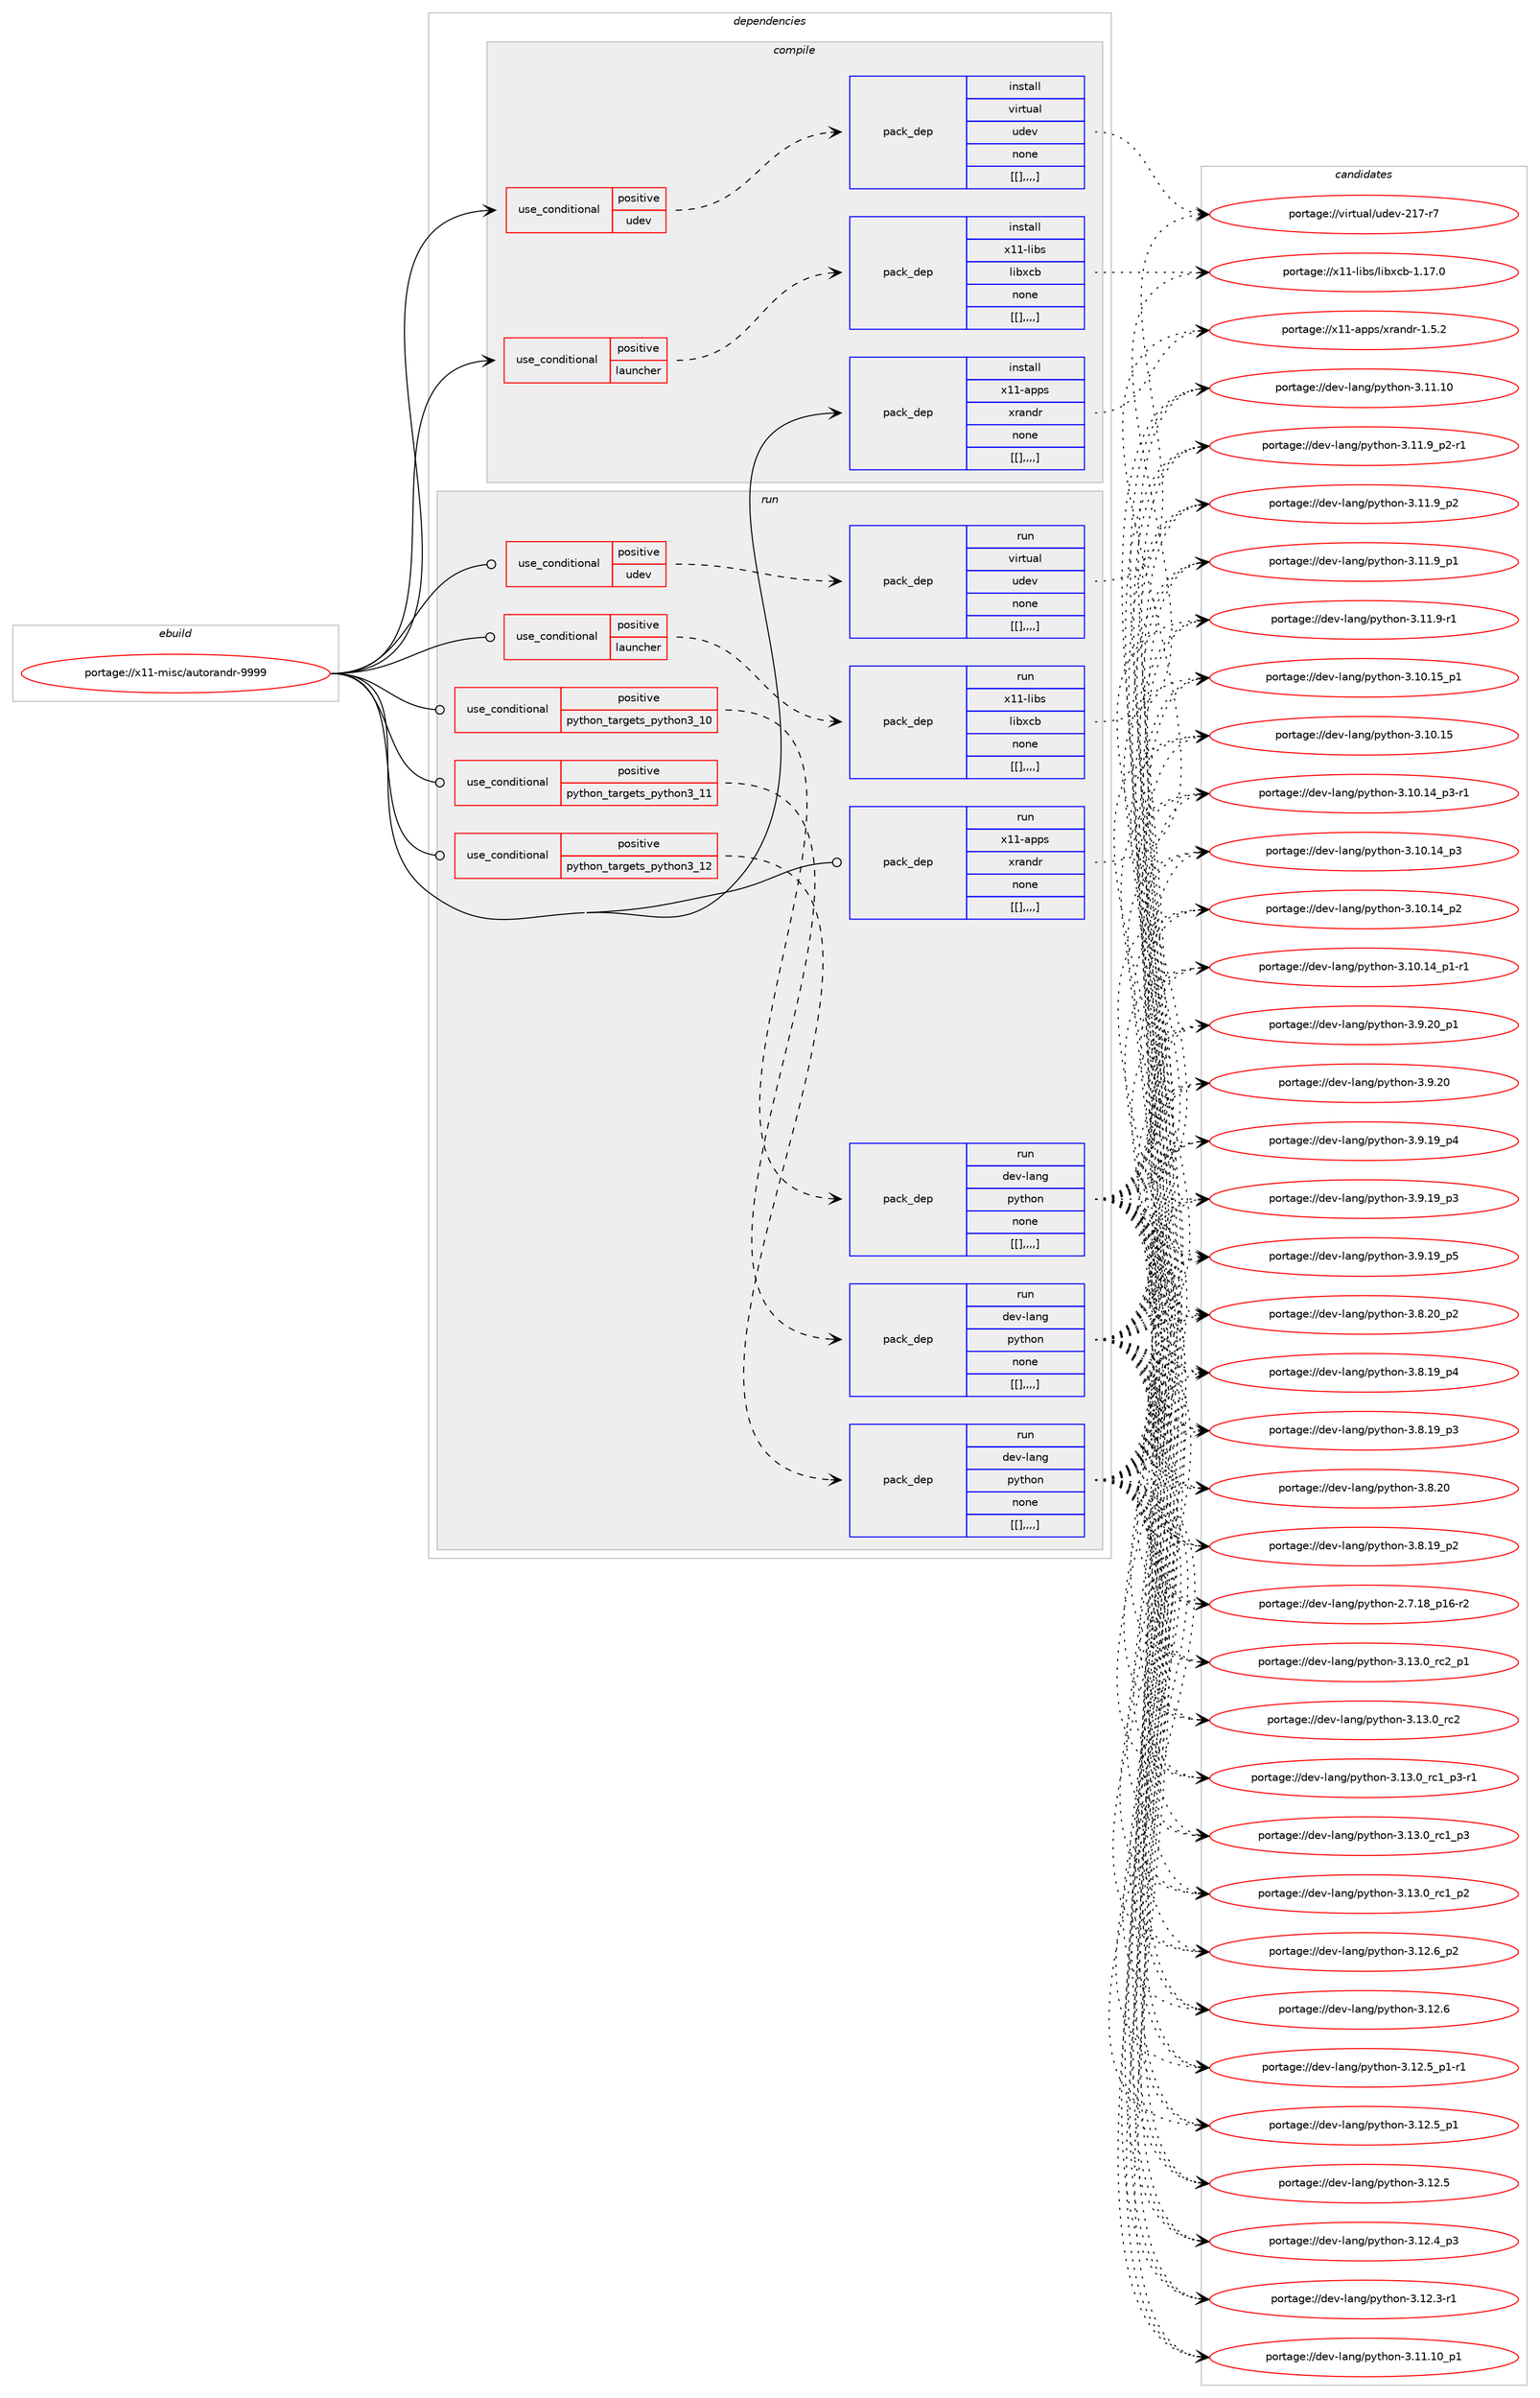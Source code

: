 digraph prolog {

# *************
# Graph options
# *************

newrank=true;
concentrate=true;
compound=true;
graph [rankdir=LR,fontname=Helvetica,fontsize=10,ranksep=1.5];#, ranksep=2.5, nodesep=0.2];
edge  [arrowhead=vee];
node  [fontname=Helvetica,fontsize=10];

# **********
# The ebuild
# **********

subgraph cluster_leftcol {
color=gray;
label=<<i>ebuild</i>>;
id [label="portage://x11-misc/autorandr-9999", color=red, width=4, href="../x11-misc/autorandr-9999.svg"];
}

# ****************
# The dependencies
# ****************

subgraph cluster_midcol {
color=gray;
label=<<i>dependencies</i>>;
subgraph cluster_compile {
fillcolor="#eeeeee";
style=filled;
label=<<i>compile</i>>;
subgraph cond127394 {
dependency473747 [label=<<TABLE BORDER="0" CELLBORDER="1" CELLSPACING="0" CELLPADDING="4"><TR><TD ROWSPAN="3" CELLPADDING="10">use_conditional</TD></TR><TR><TD>positive</TD></TR><TR><TD>launcher</TD></TR></TABLE>>, shape=none, color=red];
subgraph pack342948 {
dependency473748 [label=<<TABLE BORDER="0" CELLBORDER="1" CELLSPACING="0" CELLPADDING="4" WIDTH="220"><TR><TD ROWSPAN="6" CELLPADDING="30">pack_dep</TD></TR><TR><TD WIDTH="110">install</TD></TR><TR><TD>x11-libs</TD></TR><TR><TD>libxcb</TD></TR><TR><TD>none</TD></TR><TR><TD>[[],,,,]</TD></TR></TABLE>>, shape=none, color=blue];
}
dependency473747:e -> dependency473748:w [weight=20,style="dashed",arrowhead="vee"];
}
id:e -> dependency473747:w [weight=20,style="solid",arrowhead="vee"];
subgraph cond127395 {
dependency473749 [label=<<TABLE BORDER="0" CELLBORDER="1" CELLSPACING="0" CELLPADDING="4"><TR><TD ROWSPAN="3" CELLPADDING="10">use_conditional</TD></TR><TR><TD>positive</TD></TR><TR><TD>udev</TD></TR></TABLE>>, shape=none, color=red];
subgraph pack342949 {
dependency473750 [label=<<TABLE BORDER="0" CELLBORDER="1" CELLSPACING="0" CELLPADDING="4" WIDTH="220"><TR><TD ROWSPAN="6" CELLPADDING="30">pack_dep</TD></TR><TR><TD WIDTH="110">install</TD></TR><TR><TD>virtual</TD></TR><TR><TD>udev</TD></TR><TR><TD>none</TD></TR><TR><TD>[[],,,,]</TD></TR></TABLE>>, shape=none, color=blue];
}
dependency473749:e -> dependency473750:w [weight=20,style="dashed",arrowhead="vee"];
}
id:e -> dependency473749:w [weight=20,style="solid",arrowhead="vee"];
subgraph pack342950 {
dependency473751 [label=<<TABLE BORDER="0" CELLBORDER="1" CELLSPACING="0" CELLPADDING="4" WIDTH="220"><TR><TD ROWSPAN="6" CELLPADDING="30">pack_dep</TD></TR><TR><TD WIDTH="110">install</TD></TR><TR><TD>x11-apps</TD></TR><TR><TD>xrandr</TD></TR><TR><TD>none</TD></TR><TR><TD>[[],,,,]</TD></TR></TABLE>>, shape=none, color=blue];
}
id:e -> dependency473751:w [weight=20,style="solid",arrowhead="vee"];
}
subgraph cluster_compileandrun {
fillcolor="#eeeeee";
style=filled;
label=<<i>compile and run</i>>;
}
subgraph cluster_run {
fillcolor="#eeeeee";
style=filled;
label=<<i>run</i>>;
subgraph cond127396 {
dependency473752 [label=<<TABLE BORDER="0" CELLBORDER="1" CELLSPACING="0" CELLPADDING="4"><TR><TD ROWSPAN="3" CELLPADDING="10">use_conditional</TD></TR><TR><TD>positive</TD></TR><TR><TD>launcher</TD></TR></TABLE>>, shape=none, color=red];
subgraph pack342951 {
dependency473753 [label=<<TABLE BORDER="0" CELLBORDER="1" CELLSPACING="0" CELLPADDING="4" WIDTH="220"><TR><TD ROWSPAN="6" CELLPADDING="30">pack_dep</TD></TR><TR><TD WIDTH="110">run</TD></TR><TR><TD>x11-libs</TD></TR><TR><TD>libxcb</TD></TR><TR><TD>none</TD></TR><TR><TD>[[],,,,]</TD></TR></TABLE>>, shape=none, color=blue];
}
dependency473752:e -> dependency473753:w [weight=20,style="dashed",arrowhead="vee"];
}
id:e -> dependency473752:w [weight=20,style="solid",arrowhead="odot"];
subgraph cond127397 {
dependency473754 [label=<<TABLE BORDER="0" CELLBORDER="1" CELLSPACING="0" CELLPADDING="4"><TR><TD ROWSPAN="3" CELLPADDING="10">use_conditional</TD></TR><TR><TD>positive</TD></TR><TR><TD>python_targets_python3_10</TD></TR></TABLE>>, shape=none, color=red];
subgraph pack342952 {
dependency473755 [label=<<TABLE BORDER="0" CELLBORDER="1" CELLSPACING="0" CELLPADDING="4" WIDTH="220"><TR><TD ROWSPAN="6" CELLPADDING="30">pack_dep</TD></TR><TR><TD WIDTH="110">run</TD></TR><TR><TD>dev-lang</TD></TR><TR><TD>python</TD></TR><TR><TD>none</TD></TR><TR><TD>[[],,,,]</TD></TR></TABLE>>, shape=none, color=blue];
}
dependency473754:e -> dependency473755:w [weight=20,style="dashed",arrowhead="vee"];
}
id:e -> dependency473754:w [weight=20,style="solid",arrowhead="odot"];
subgraph cond127398 {
dependency473756 [label=<<TABLE BORDER="0" CELLBORDER="1" CELLSPACING="0" CELLPADDING="4"><TR><TD ROWSPAN="3" CELLPADDING="10">use_conditional</TD></TR><TR><TD>positive</TD></TR><TR><TD>python_targets_python3_11</TD></TR></TABLE>>, shape=none, color=red];
subgraph pack342953 {
dependency473757 [label=<<TABLE BORDER="0" CELLBORDER="1" CELLSPACING="0" CELLPADDING="4" WIDTH="220"><TR><TD ROWSPAN="6" CELLPADDING="30">pack_dep</TD></TR><TR><TD WIDTH="110">run</TD></TR><TR><TD>dev-lang</TD></TR><TR><TD>python</TD></TR><TR><TD>none</TD></TR><TR><TD>[[],,,,]</TD></TR></TABLE>>, shape=none, color=blue];
}
dependency473756:e -> dependency473757:w [weight=20,style="dashed",arrowhead="vee"];
}
id:e -> dependency473756:w [weight=20,style="solid",arrowhead="odot"];
subgraph cond127399 {
dependency473758 [label=<<TABLE BORDER="0" CELLBORDER="1" CELLSPACING="0" CELLPADDING="4"><TR><TD ROWSPAN="3" CELLPADDING="10">use_conditional</TD></TR><TR><TD>positive</TD></TR><TR><TD>python_targets_python3_12</TD></TR></TABLE>>, shape=none, color=red];
subgraph pack342954 {
dependency473759 [label=<<TABLE BORDER="0" CELLBORDER="1" CELLSPACING="0" CELLPADDING="4" WIDTH="220"><TR><TD ROWSPAN="6" CELLPADDING="30">pack_dep</TD></TR><TR><TD WIDTH="110">run</TD></TR><TR><TD>dev-lang</TD></TR><TR><TD>python</TD></TR><TR><TD>none</TD></TR><TR><TD>[[],,,,]</TD></TR></TABLE>>, shape=none, color=blue];
}
dependency473758:e -> dependency473759:w [weight=20,style="dashed",arrowhead="vee"];
}
id:e -> dependency473758:w [weight=20,style="solid",arrowhead="odot"];
subgraph cond127400 {
dependency473760 [label=<<TABLE BORDER="0" CELLBORDER="1" CELLSPACING="0" CELLPADDING="4"><TR><TD ROWSPAN="3" CELLPADDING="10">use_conditional</TD></TR><TR><TD>positive</TD></TR><TR><TD>udev</TD></TR></TABLE>>, shape=none, color=red];
subgraph pack342955 {
dependency473761 [label=<<TABLE BORDER="0" CELLBORDER="1" CELLSPACING="0" CELLPADDING="4" WIDTH="220"><TR><TD ROWSPAN="6" CELLPADDING="30">pack_dep</TD></TR><TR><TD WIDTH="110">run</TD></TR><TR><TD>virtual</TD></TR><TR><TD>udev</TD></TR><TR><TD>none</TD></TR><TR><TD>[[],,,,]</TD></TR></TABLE>>, shape=none, color=blue];
}
dependency473760:e -> dependency473761:w [weight=20,style="dashed",arrowhead="vee"];
}
id:e -> dependency473760:w [weight=20,style="solid",arrowhead="odot"];
subgraph pack342956 {
dependency473762 [label=<<TABLE BORDER="0" CELLBORDER="1" CELLSPACING="0" CELLPADDING="4" WIDTH="220"><TR><TD ROWSPAN="6" CELLPADDING="30">pack_dep</TD></TR><TR><TD WIDTH="110">run</TD></TR><TR><TD>x11-apps</TD></TR><TR><TD>xrandr</TD></TR><TR><TD>none</TD></TR><TR><TD>[[],,,,]</TD></TR></TABLE>>, shape=none, color=blue];
}
id:e -> dependency473762:w [weight=20,style="solid",arrowhead="odot"];
}
}

# **************
# The candidates
# **************

subgraph cluster_choices {
rank=same;
color=gray;
label=<<i>candidates</i>>;

subgraph choice342948 {
color=black;
nodesep=1;
choice120494945108105981154710810598120999845494649554648 [label="portage://x11-libs/libxcb-1.17.0", color=red, width=4,href="../x11-libs/libxcb-1.17.0.svg"];
dependency473748:e -> choice120494945108105981154710810598120999845494649554648:w [style=dotted,weight="100"];
}
subgraph choice342949 {
color=black;
nodesep=1;
choice1181051141161179710847117100101118455049554511455 [label="portage://virtual/udev-217-r7", color=red, width=4,href="../virtual/udev-217-r7.svg"];
dependency473750:e -> choice1181051141161179710847117100101118455049554511455:w [style=dotted,weight="100"];
}
subgraph choice342950 {
color=black;
nodesep=1;
choice120494945971121121154712011497110100114454946534650 [label="portage://x11-apps/xrandr-1.5.2", color=red, width=4,href="../x11-apps/xrandr-1.5.2.svg"];
dependency473751:e -> choice120494945971121121154712011497110100114454946534650:w [style=dotted,weight="100"];
}
subgraph choice342951 {
color=black;
nodesep=1;
choice120494945108105981154710810598120999845494649554648 [label="portage://x11-libs/libxcb-1.17.0", color=red, width=4,href="../x11-libs/libxcb-1.17.0.svg"];
dependency473753:e -> choice120494945108105981154710810598120999845494649554648:w [style=dotted,weight="100"];
}
subgraph choice342952 {
color=black;
nodesep=1;
choice100101118451089711010347112121116104111110455146495146489511499509511249 [label="portage://dev-lang/python-3.13.0_rc2_p1", color=red, width=4,href="../dev-lang/python-3.13.0_rc2_p1.svg"];
choice10010111845108971101034711212111610411111045514649514648951149950 [label="portage://dev-lang/python-3.13.0_rc2", color=red, width=4,href="../dev-lang/python-3.13.0_rc2.svg"];
choice1001011184510897110103471121211161041111104551464951464895114994995112514511449 [label="portage://dev-lang/python-3.13.0_rc1_p3-r1", color=red, width=4,href="../dev-lang/python-3.13.0_rc1_p3-r1.svg"];
choice100101118451089711010347112121116104111110455146495146489511499499511251 [label="portage://dev-lang/python-3.13.0_rc1_p3", color=red, width=4,href="../dev-lang/python-3.13.0_rc1_p3.svg"];
choice100101118451089711010347112121116104111110455146495146489511499499511250 [label="portage://dev-lang/python-3.13.0_rc1_p2", color=red, width=4,href="../dev-lang/python-3.13.0_rc1_p2.svg"];
choice100101118451089711010347112121116104111110455146495046549511250 [label="portage://dev-lang/python-3.12.6_p2", color=red, width=4,href="../dev-lang/python-3.12.6_p2.svg"];
choice10010111845108971101034711212111610411111045514649504654 [label="portage://dev-lang/python-3.12.6", color=red, width=4,href="../dev-lang/python-3.12.6.svg"];
choice1001011184510897110103471121211161041111104551464950465395112494511449 [label="portage://dev-lang/python-3.12.5_p1-r1", color=red, width=4,href="../dev-lang/python-3.12.5_p1-r1.svg"];
choice100101118451089711010347112121116104111110455146495046539511249 [label="portage://dev-lang/python-3.12.5_p1", color=red, width=4,href="../dev-lang/python-3.12.5_p1.svg"];
choice10010111845108971101034711212111610411111045514649504653 [label="portage://dev-lang/python-3.12.5", color=red, width=4,href="../dev-lang/python-3.12.5.svg"];
choice100101118451089711010347112121116104111110455146495046529511251 [label="portage://dev-lang/python-3.12.4_p3", color=red, width=4,href="../dev-lang/python-3.12.4_p3.svg"];
choice100101118451089711010347112121116104111110455146495046514511449 [label="portage://dev-lang/python-3.12.3-r1", color=red, width=4,href="../dev-lang/python-3.12.3-r1.svg"];
choice10010111845108971101034711212111610411111045514649494649489511249 [label="portage://dev-lang/python-3.11.10_p1", color=red, width=4,href="../dev-lang/python-3.11.10_p1.svg"];
choice1001011184510897110103471121211161041111104551464949464948 [label="portage://dev-lang/python-3.11.10", color=red, width=4,href="../dev-lang/python-3.11.10.svg"];
choice1001011184510897110103471121211161041111104551464949465795112504511449 [label="portage://dev-lang/python-3.11.9_p2-r1", color=red, width=4,href="../dev-lang/python-3.11.9_p2-r1.svg"];
choice100101118451089711010347112121116104111110455146494946579511250 [label="portage://dev-lang/python-3.11.9_p2", color=red, width=4,href="../dev-lang/python-3.11.9_p2.svg"];
choice100101118451089711010347112121116104111110455146494946579511249 [label="portage://dev-lang/python-3.11.9_p1", color=red, width=4,href="../dev-lang/python-3.11.9_p1.svg"];
choice100101118451089711010347112121116104111110455146494946574511449 [label="portage://dev-lang/python-3.11.9-r1", color=red, width=4,href="../dev-lang/python-3.11.9-r1.svg"];
choice10010111845108971101034711212111610411111045514649484649539511249 [label="portage://dev-lang/python-3.10.15_p1", color=red, width=4,href="../dev-lang/python-3.10.15_p1.svg"];
choice1001011184510897110103471121211161041111104551464948464953 [label="portage://dev-lang/python-3.10.15", color=red, width=4,href="../dev-lang/python-3.10.15.svg"];
choice100101118451089711010347112121116104111110455146494846495295112514511449 [label="portage://dev-lang/python-3.10.14_p3-r1", color=red, width=4,href="../dev-lang/python-3.10.14_p3-r1.svg"];
choice10010111845108971101034711212111610411111045514649484649529511251 [label="portage://dev-lang/python-3.10.14_p3", color=red, width=4,href="../dev-lang/python-3.10.14_p3.svg"];
choice10010111845108971101034711212111610411111045514649484649529511250 [label="portage://dev-lang/python-3.10.14_p2", color=red, width=4,href="../dev-lang/python-3.10.14_p2.svg"];
choice100101118451089711010347112121116104111110455146494846495295112494511449 [label="portage://dev-lang/python-3.10.14_p1-r1", color=red, width=4,href="../dev-lang/python-3.10.14_p1-r1.svg"];
choice100101118451089711010347112121116104111110455146574650489511249 [label="portage://dev-lang/python-3.9.20_p1", color=red, width=4,href="../dev-lang/python-3.9.20_p1.svg"];
choice10010111845108971101034711212111610411111045514657465048 [label="portage://dev-lang/python-3.9.20", color=red, width=4,href="../dev-lang/python-3.9.20.svg"];
choice100101118451089711010347112121116104111110455146574649579511253 [label="portage://dev-lang/python-3.9.19_p5", color=red, width=4,href="../dev-lang/python-3.9.19_p5.svg"];
choice100101118451089711010347112121116104111110455146574649579511252 [label="portage://dev-lang/python-3.9.19_p4", color=red, width=4,href="../dev-lang/python-3.9.19_p4.svg"];
choice100101118451089711010347112121116104111110455146574649579511251 [label="portage://dev-lang/python-3.9.19_p3", color=red, width=4,href="../dev-lang/python-3.9.19_p3.svg"];
choice100101118451089711010347112121116104111110455146564650489511250 [label="portage://dev-lang/python-3.8.20_p2", color=red, width=4,href="../dev-lang/python-3.8.20_p2.svg"];
choice10010111845108971101034711212111610411111045514656465048 [label="portage://dev-lang/python-3.8.20", color=red, width=4,href="../dev-lang/python-3.8.20.svg"];
choice100101118451089711010347112121116104111110455146564649579511252 [label="portage://dev-lang/python-3.8.19_p4", color=red, width=4,href="../dev-lang/python-3.8.19_p4.svg"];
choice100101118451089711010347112121116104111110455146564649579511251 [label="portage://dev-lang/python-3.8.19_p3", color=red, width=4,href="../dev-lang/python-3.8.19_p3.svg"];
choice100101118451089711010347112121116104111110455146564649579511250 [label="portage://dev-lang/python-3.8.19_p2", color=red, width=4,href="../dev-lang/python-3.8.19_p2.svg"];
choice100101118451089711010347112121116104111110455046554649569511249544511450 [label="portage://dev-lang/python-2.7.18_p16-r2", color=red, width=4,href="../dev-lang/python-2.7.18_p16-r2.svg"];
dependency473755:e -> choice100101118451089711010347112121116104111110455146495146489511499509511249:w [style=dotted,weight="100"];
dependency473755:e -> choice10010111845108971101034711212111610411111045514649514648951149950:w [style=dotted,weight="100"];
dependency473755:e -> choice1001011184510897110103471121211161041111104551464951464895114994995112514511449:w [style=dotted,weight="100"];
dependency473755:e -> choice100101118451089711010347112121116104111110455146495146489511499499511251:w [style=dotted,weight="100"];
dependency473755:e -> choice100101118451089711010347112121116104111110455146495146489511499499511250:w [style=dotted,weight="100"];
dependency473755:e -> choice100101118451089711010347112121116104111110455146495046549511250:w [style=dotted,weight="100"];
dependency473755:e -> choice10010111845108971101034711212111610411111045514649504654:w [style=dotted,weight="100"];
dependency473755:e -> choice1001011184510897110103471121211161041111104551464950465395112494511449:w [style=dotted,weight="100"];
dependency473755:e -> choice100101118451089711010347112121116104111110455146495046539511249:w [style=dotted,weight="100"];
dependency473755:e -> choice10010111845108971101034711212111610411111045514649504653:w [style=dotted,weight="100"];
dependency473755:e -> choice100101118451089711010347112121116104111110455146495046529511251:w [style=dotted,weight="100"];
dependency473755:e -> choice100101118451089711010347112121116104111110455146495046514511449:w [style=dotted,weight="100"];
dependency473755:e -> choice10010111845108971101034711212111610411111045514649494649489511249:w [style=dotted,weight="100"];
dependency473755:e -> choice1001011184510897110103471121211161041111104551464949464948:w [style=dotted,weight="100"];
dependency473755:e -> choice1001011184510897110103471121211161041111104551464949465795112504511449:w [style=dotted,weight="100"];
dependency473755:e -> choice100101118451089711010347112121116104111110455146494946579511250:w [style=dotted,weight="100"];
dependency473755:e -> choice100101118451089711010347112121116104111110455146494946579511249:w [style=dotted,weight="100"];
dependency473755:e -> choice100101118451089711010347112121116104111110455146494946574511449:w [style=dotted,weight="100"];
dependency473755:e -> choice10010111845108971101034711212111610411111045514649484649539511249:w [style=dotted,weight="100"];
dependency473755:e -> choice1001011184510897110103471121211161041111104551464948464953:w [style=dotted,weight="100"];
dependency473755:e -> choice100101118451089711010347112121116104111110455146494846495295112514511449:w [style=dotted,weight="100"];
dependency473755:e -> choice10010111845108971101034711212111610411111045514649484649529511251:w [style=dotted,weight="100"];
dependency473755:e -> choice10010111845108971101034711212111610411111045514649484649529511250:w [style=dotted,weight="100"];
dependency473755:e -> choice100101118451089711010347112121116104111110455146494846495295112494511449:w [style=dotted,weight="100"];
dependency473755:e -> choice100101118451089711010347112121116104111110455146574650489511249:w [style=dotted,weight="100"];
dependency473755:e -> choice10010111845108971101034711212111610411111045514657465048:w [style=dotted,weight="100"];
dependency473755:e -> choice100101118451089711010347112121116104111110455146574649579511253:w [style=dotted,weight="100"];
dependency473755:e -> choice100101118451089711010347112121116104111110455146574649579511252:w [style=dotted,weight="100"];
dependency473755:e -> choice100101118451089711010347112121116104111110455146574649579511251:w [style=dotted,weight="100"];
dependency473755:e -> choice100101118451089711010347112121116104111110455146564650489511250:w [style=dotted,weight="100"];
dependency473755:e -> choice10010111845108971101034711212111610411111045514656465048:w [style=dotted,weight="100"];
dependency473755:e -> choice100101118451089711010347112121116104111110455146564649579511252:w [style=dotted,weight="100"];
dependency473755:e -> choice100101118451089711010347112121116104111110455146564649579511251:w [style=dotted,weight="100"];
dependency473755:e -> choice100101118451089711010347112121116104111110455146564649579511250:w [style=dotted,weight="100"];
dependency473755:e -> choice100101118451089711010347112121116104111110455046554649569511249544511450:w [style=dotted,weight="100"];
}
subgraph choice342953 {
color=black;
nodesep=1;
choice100101118451089711010347112121116104111110455146495146489511499509511249 [label="portage://dev-lang/python-3.13.0_rc2_p1", color=red, width=4,href="../dev-lang/python-3.13.0_rc2_p1.svg"];
choice10010111845108971101034711212111610411111045514649514648951149950 [label="portage://dev-lang/python-3.13.0_rc2", color=red, width=4,href="../dev-lang/python-3.13.0_rc2.svg"];
choice1001011184510897110103471121211161041111104551464951464895114994995112514511449 [label="portage://dev-lang/python-3.13.0_rc1_p3-r1", color=red, width=4,href="../dev-lang/python-3.13.0_rc1_p3-r1.svg"];
choice100101118451089711010347112121116104111110455146495146489511499499511251 [label="portage://dev-lang/python-3.13.0_rc1_p3", color=red, width=4,href="../dev-lang/python-3.13.0_rc1_p3.svg"];
choice100101118451089711010347112121116104111110455146495146489511499499511250 [label="portage://dev-lang/python-3.13.0_rc1_p2", color=red, width=4,href="../dev-lang/python-3.13.0_rc1_p2.svg"];
choice100101118451089711010347112121116104111110455146495046549511250 [label="portage://dev-lang/python-3.12.6_p2", color=red, width=4,href="../dev-lang/python-3.12.6_p2.svg"];
choice10010111845108971101034711212111610411111045514649504654 [label="portage://dev-lang/python-3.12.6", color=red, width=4,href="../dev-lang/python-3.12.6.svg"];
choice1001011184510897110103471121211161041111104551464950465395112494511449 [label="portage://dev-lang/python-3.12.5_p1-r1", color=red, width=4,href="../dev-lang/python-3.12.5_p1-r1.svg"];
choice100101118451089711010347112121116104111110455146495046539511249 [label="portage://dev-lang/python-3.12.5_p1", color=red, width=4,href="../dev-lang/python-3.12.5_p1.svg"];
choice10010111845108971101034711212111610411111045514649504653 [label="portage://dev-lang/python-3.12.5", color=red, width=4,href="../dev-lang/python-3.12.5.svg"];
choice100101118451089711010347112121116104111110455146495046529511251 [label="portage://dev-lang/python-3.12.4_p3", color=red, width=4,href="../dev-lang/python-3.12.4_p3.svg"];
choice100101118451089711010347112121116104111110455146495046514511449 [label="portage://dev-lang/python-3.12.3-r1", color=red, width=4,href="../dev-lang/python-3.12.3-r1.svg"];
choice10010111845108971101034711212111610411111045514649494649489511249 [label="portage://dev-lang/python-3.11.10_p1", color=red, width=4,href="../dev-lang/python-3.11.10_p1.svg"];
choice1001011184510897110103471121211161041111104551464949464948 [label="portage://dev-lang/python-3.11.10", color=red, width=4,href="../dev-lang/python-3.11.10.svg"];
choice1001011184510897110103471121211161041111104551464949465795112504511449 [label="portage://dev-lang/python-3.11.9_p2-r1", color=red, width=4,href="../dev-lang/python-3.11.9_p2-r1.svg"];
choice100101118451089711010347112121116104111110455146494946579511250 [label="portage://dev-lang/python-3.11.9_p2", color=red, width=4,href="../dev-lang/python-3.11.9_p2.svg"];
choice100101118451089711010347112121116104111110455146494946579511249 [label="portage://dev-lang/python-3.11.9_p1", color=red, width=4,href="../dev-lang/python-3.11.9_p1.svg"];
choice100101118451089711010347112121116104111110455146494946574511449 [label="portage://dev-lang/python-3.11.9-r1", color=red, width=4,href="../dev-lang/python-3.11.9-r1.svg"];
choice10010111845108971101034711212111610411111045514649484649539511249 [label="portage://dev-lang/python-3.10.15_p1", color=red, width=4,href="../dev-lang/python-3.10.15_p1.svg"];
choice1001011184510897110103471121211161041111104551464948464953 [label="portage://dev-lang/python-3.10.15", color=red, width=4,href="../dev-lang/python-3.10.15.svg"];
choice100101118451089711010347112121116104111110455146494846495295112514511449 [label="portage://dev-lang/python-3.10.14_p3-r1", color=red, width=4,href="../dev-lang/python-3.10.14_p3-r1.svg"];
choice10010111845108971101034711212111610411111045514649484649529511251 [label="portage://dev-lang/python-3.10.14_p3", color=red, width=4,href="../dev-lang/python-3.10.14_p3.svg"];
choice10010111845108971101034711212111610411111045514649484649529511250 [label="portage://dev-lang/python-3.10.14_p2", color=red, width=4,href="../dev-lang/python-3.10.14_p2.svg"];
choice100101118451089711010347112121116104111110455146494846495295112494511449 [label="portage://dev-lang/python-3.10.14_p1-r1", color=red, width=4,href="../dev-lang/python-3.10.14_p1-r1.svg"];
choice100101118451089711010347112121116104111110455146574650489511249 [label="portage://dev-lang/python-3.9.20_p1", color=red, width=4,href="../dev-lang/python-3.9.20_p1.svg"];
choice10010111845108971101034711212111610411111045514657465048 [label="portage://dev-lang/python-3.9.20", color=red, width=4,href="../dev-lang/python-3.9.20.svg"];
choice100101118451089711010347112121116104111110455146574649579511253 [label="portage://dev-lang/python-3.9.19_p5", color=red, width=4,href="../dev-lang/python-3.9.19_p5.svg"];
choice100101118451089711010347112121116104111110455146574649579511252 [label="portage://dev-lang/python-3.9.19_p4", color=red, width=4,href="../dev-lang/python-3.9.19_p4.svg"];
choice100101118451089711010347112121116104111110455146574649579511251 [label="portage://dev-lang/python-3.9.19_p3", color=red, width=4,href="../dev-lang/python-3.9.19_p3.svg"];
choice100101118451089711010347112121116104111110455146564650489511250 [label="portage://dev-lang/python-3.8.20_p2", color=red, width=4,href="../dev-lang/python-3.8.20_p2.svg"];
choice10010111845108971101034711212111610411111045514656465048 [label="portage://dev-lang/python-3.8.20", color=red, width=4,href="../dev-lang/python-3.8.20.svg"];
choice100101118451089711010347112121116104111110455146564649579511252 [label="portage://dev-lang/python-3.8.19_p4", color=red, width=4,href="../dev-lang/python-3.8.19_p4.svg"];
choice100101118451089711010347112121116104111110455146564649579511251 [label="portage://dev-lang/python-3.8.19_p3", color=red, width=4,href="../dev-lang/python-3.8.19_p3.svg"];
choice100101118451089711010347112121116104111110455146564649579511250 [label="portage://dev-lang/python-3.8.19_p2", color=red, width=4,href="../dev-lang/python-3.8.19_p2.svg"];
choice100101118451089711010347112121116104111110455046554649569511249544511450 [label="portage://dev-lang/python-2.7.18_p16-r2", color=red, width=4,href="../dev-lang/python-2.7.18_p16-r2.svg"];
dependency473757:e -> choice100101118451089711010347112121116104111110455146495146489511499509511249:w [style=dotted,weight="100"];
dependency473757:e -> choice10010111845108971101034711212111610411111045514649514648951149950:w [style=dotted,weight="100"];
dependency473757:e -> choice1001011184510897110103471121211161041111104551464951464895114994995112514511449:w [style=dotted,weight="100"];
dependency473757:e -> choice100101118451089711010347112121116104111110455146495146489511499499511251:w [style=dotted,weight="100"];
dependency473757:e -> choice100101118451089711010347112121116104111110455146495146489511499499511250:w [style=dotted,weight="100"];
dependency473757:e -> choice100101118451089711010347112121116104111110455146495046549511250:w [style=dotted,weight="100"];
dependency473757:e -> choice10010111845108971101034711212111610411111045514649504654:w [style=dotted,weight="100"];
dependency473757:e -> choice1001011184510897110103471121211161041111104551464950465395112494511449:w [style=dotted,weight="100"];
dependency473757:e -> choice100101118451089711010347112121116104111110455146495046539511249:w [style=dotted,weight="100"];
dependency473757:e -> choice10010111845108971101034711212111610411111045514649504653:w [style=dotted,weight="100"];
dependency473757:e -> choice100101118451089711010347112121116104111110455146495046529511251:w [style=dotted,weight="100"];
dependency473757:e -> choice100101118451089711010347112121116104111110455146495046514511449:w [style=dotted,weight="100"];
dependency473757:e -> choice10010111845108971101034711212111610411111045514649494649489511249:w [style=dotted,weight="100"];
dependency473757:e -> choice1001011184510897110103471121211161041111104551464949464948:w [style=dotted,weight="100"];
dependency473757:e -> choice1001011184510897110103471121211161041111104551464949465795112504511449:w [style=dotted,weight="100"];
dependency473757:e -> choice100101118451089711010347112121116104111110455146494946579511250:w [style=dotted,weight="100"];
dependency473757:e -> choice100101118451089711010347112121116104111110455146494946579511249:w [style=dotted,weight="100"];
dependency473757:e -> choice100101118451089711010347112121116104111110455146494946574511449:w [style=dotted,weight="100"];
dependency473757:e -> choice10010111845108971101034711212111610411111045514649484649539511249:w [style=dotted,weight="100"];
dependency473757:e -> choice1001011184510897110103471121211161041111104551464948464953:w [style=dotted,weight="100"];
dependency473757:e -> choice100101118451089711010347112121116104111110455146494846495295112514511449:w [style=dotted,weight="100"];
dependency473757:e -> choice10010111845108971101034711212111610411111045514649484649529511251:w [style=dotted,weight="100"];
dependency473757:e -> choice10010111845108971101034711212111610411111045514649484649529511250:w [style=dotted,weight="100"];
dependency473757:e -> choice100101118451089711010347112121116104111110455146494846495295112494511449:w [style=dotted,weight="100"];
dependency473757:e -> choice100101118451089711010347112121116104111110455146574650489511249:w [style=dotted,weight="100"];
dependency473757:e -> choice10010111845108971101034711212111610411111045514657465048:w [style=dotted,weight="100"];
dependency473757:e -> choice100101118451089711010347112121116104111110455146574649579511253:w [style=dotted,weight="100"];
dependency473757:e -> choice100101118451089711010347112121116104111110455146574649579511252:w [style=dotted,weight="100"];
dependency473757:e -> choice100101118451089711010347112121116104111110455146574649579511251:w [style=dotted,weight="100"];
dependency473757:e -> choice100101118451089711010347112121116104111110455146564650489511250:w [style=dotted,weight="100"];
dependency473757:e -> choice10010111845108971101034711212111610411111045514656465048:w [style=dotted,weight="100"];
dependency473757:e -> choice100101118451089711010347112121116104111110455146564649579511252:w [style=dotted,weight="100"];
dependency473757:e -> choice100101118451089711010347112121116104111110455146564649579511251:w [style=dotted,weight="100"];
dependency473757:e -> choice100101118451089711010347112121116104111110455146564649579511250:w [style=dotted,weight="100"];
dependency473757:e -> choice100101118451089711010347112121116104111110455046554649569511249544511450:w [style=dotted,weight="100"];
}
subgraph choice342954 {
color=black;
nodesep=1;
choice100101118451089711010347112121116104111110455146495146489511499509511249 [label="portage://dev-lang/python-3.13.0_rc2_p1", color=red, width=4,href="../dev-lang/python-3.13.0_rc2_p1.svg"];
choice10010111845108971101034711212111610411111045514649514648951149950 [label="portage://dev-lang/python-3.13.0_rc2", color=red, width=4,href="../dev-lang/python-3.13.0_rc2.svg"];
choice1001011184510897110103471121211161041111104551464951464895114994995112514511449 [label="portage://dev-lang/python-3.13.0_rc1_p3-r1", color=red, width=4,href="../dev-lang/python-3.13.0_rc1_p3-r1.svg"];
choice100101118451089711010347112121116104111110455146495146489511499499511251 [label="portage://dev-lang/python-3.13.0_rc1_p3", color=red, width=4,href="../dev-lang/python-3.13.0_rc1_p3.svg"];
choice100101118451089711010347112121116104111110455146495146489511499499511250 [label="portage://dev-lang/python-3.13.0_rc1_p2", color=red, width=4,href="../dev-lang/python-3.13.0_rc1_p2.svg"];
choice100101118451089711010347112121116104111110455146495046549511250 [label="portage://dev-lang/python-3.12.6_p2", color=red, width=4,href="../dev-lang/python-3.12.6_p2.svg"];
choice10010111845108971101034711212111610411111045514649504654 [label="portage://dev-lang/python-3.12.6", color=red, width=4,href="../dev-lang/python-3.12.6.svg"];
choice1001011184510897110103471121211161041111104551464950465395112494511449 [label="portage://dev-lang/python-3.12.5_p1-r1", color=red, width=4,href="../dev-lang/python-3.12.5_p1-r1.svg"];
choice100101118451089711010347112121116104111110455146495046539511249 [label="portage://dev-lang/python-3.12.5_p1", color=red, width=4,href="../dev-lang/python-3.12.5_p1.svg"];
choice10010111845108971101034711212111610411111045514649504653 [label="portage://dev-lang/python-3.12.5", color=red, width=4,href="../dev-lang/python-3.12.5.svg"];
choice100101118451089711010347112121116104111110455146495046529511251 [label="portage://dev-lang/python-3.12.4_p3", color=red, width=4,href="../dev-lang/python-3.12.4_p3.svg"];
choice100101118451089711010347112121116104111110455146495046514511449 [label="portage://dev-lang/python-3.12.3-r1", color=red, width=4,href="../dev-lang/python-3.12.3-r1.svg"];
choice10010111845108971101034711212111610411111045514649494649489511249 [label="portage://dev-lang/python-3.11.10_p1", color=red, width=4,href="../dev-lang/python-3.11.10_p1.svg"];
choice1001011184510897110103471121211161041111104551464949464948 [label="portage://dev-lang/python-3.11.10", color=red, width=4,href="../dev-lang/python-3.11.10.svg"];
choice1001011184510897110103471121211161041111104551464949465795112504511449 [label="portage://dev-lang/python-3.11.9_p2-r1", color=red, width=4,href="../dev-lang/python-3.11.9_p2-r1.svg"];
choice100101118451089711010347112121116104111110455146494946579511250 [label="portage://dev-lang/python-3.11.9_p2", color=red, width=4,href="../dev-lang/python-3.11.9_p2.svg"];
choice100101118451089711010347112121116104111110455146494946579511249 [label="portage://dev-lang/python-3.11.9_p1", color=red, width=4,href="../dev-lang/python-3.11.9_p1.svg"];
choice100101118451089711010347112121116104111110455146494946574511449 [label="portage://dev-lang/python-3.11.9-r1", color=red, width=4,href="../dev-lang/python-3.11.9-r1.svg"];
choice10010111845108971101034711212111610411111045514649484649539511249 [label="portage://dev-lang/python-3.10.15_p1", color=red, width=4,href="../dev-lang/python-3.10.15_p1.svg"];
choice1001011184510897110103471121211161041111104551464948464953 [label="portage://dev-lang/python-3.10.15", color=red, width=4,href="../dev-lang/python-3.10.15.svg"];
choice100101118451089711010347112121116104111110455146494846495295112514511449 [label="portage://dev-lang/python-3.10.14_p3-r1", color=red, width=4,href="../dev-lang/python-3.10.14_p3-r1.svg"];
choice10010111845108971101034711212111610411111045514649484649529511251 [label="portage://dev-lang/python-3.10.14_p3", color=red, width=4,href="../dev-lang/python-3.10.14_p3.svg"];
choice10010111845108971101034711212111610411111045514649484649529511250 [label="portage://dev-lang/python-3.10.14_p2", color=red, width=4,href="../dev-lang/python-3.10.14_p2.svg"];
choice100101118451089711010347112121116104111110455146494846495295112494511449 [label="portage://dev-lang/python-3.10.14_p1-r1", color=red, width=4,href="../dev-lang/python-3.10.14_p1-r1.svg"];
choice100101118451089711010347112121116104111110455146574650489511249 [label="portage://dev-lang/python-3.9.20_p1", color=red, width=4,href="../dev-lang/python-3.9.20_p1.svg"];
choice10010111845108971101034711212111610411111045514657465048 [label="portage://dev-lang/python-3.9.20", color=red, width=4,href="../dev-lang/python-3.9.20.svg"];
choice100101118451089711010347112121116104111110455146574649579511253 [label="portage://dev-lang/python-3.9.19_p5", color=red, width=4,href="../dev-lang/python-3.9.19_p5.svg"];
choice100101118451089711010347112121116104111110455146574649579511252 [label="portage://dev-lang/python-3.9.19_p4", color=red, width=4,href="../dev-lang/python-3.9.19_p4.svg"];
choice100101118451089711010347112121116104111110455146574649579511251 [label="portage://dev-lang/python-3.9.19_p3", color=red, width=4,href="../dev-lang/python-3.9.19_p3.svg"];
choice100101118451089711010347112121116104111110455146564650489511250 [label="portage://dev-lang/python-3.8.20_p2", color=red, width=4,href="../dev-lang/python-3.8.20_p2.svg"];
choice10010111845108971101034711212111610411111045514656465048 [label="portage://dev-lang/python-3.8.20", color=red, width=4,href="../dev-lang/python-3.8.20.svg"];
choice100101118451089711010347112121116104111110455146564649579511252 [label="portage://dev-lang/python-3.8.19_p4", color=red, width=4,href="../dev-lang/python-3.8.19_p4.svg"];
choice100101118451089711010347112121116104111110455146564649579511251 [label="portage://dev-lang/python-3.8.19_p3", color=red, width=4,href="../dev-lang/python-3.8.19_p3.svg"];
choice100101118451089711010347112121116104111110455146564649579511250 [label="portage://dev-lang/python-3.8.19_p2", color=red, width=4,href="../dev-lang/python-3.8.19_p2.svg"];
choice100101118451089711010347112121116104111110455046554649569511249544511450 [label="portage://dev-lang/python-2.7.18_p16-r2", color=red, width=4,href="../dev-lang/python-2.7.18_p16-r2.svg"];
dependency473759:e -> choice100101118451089711010347112121116104111110455146495146489511499509511249:w [style=dotted,weight="100"];
dependency473759:e -> choice10010111845108971101034711212111610411111045514649514648951149950:w [style=dotted,weight="100"];
dependency473759:e -> choice1001011184510897110103471121211161041111104551464951464895114994995112514511449:w [style=dotted,weight="100"];
dependency473759:e -> choice100101118451089711010347112121116104111110455146495146489511499499511251:w [style=dotted,weight="100"];
dependency473759:e -> choice100101118451089711010347112121116104111110455146495146489511499499511250:w [style=dotted,weight="100"];
dependency473759:e -> choice100101118451089711010347112121116104111110455146495046549511250:w [style=dotted,weight="100"];
dependency473759:e -> choice10010111845108971101034711212111610411111045514649504654:w [style=dotted,weight="100"];
dependency473759:e -> choice1001011184510897110103471121211161041111104551464950465395112494511449:w [style=dotted,weight="100"];
dependency473759:e -> choice100101118451089711010347112121116104111110455146495046539511249:w [style=dotted,weight="100"];
dependency473759:e -> choice10010111845108971101034711212111610411111045514649504653:w [style=dotted,weight="100"];
dependency473759:e -> choice100101118451089711010347112121116104111110455146495046529511251:w [style=dotted,weight="100"];
dependency473759:e -> choice100101118451089711010347112121116104111110455146495046514511449:w [style=dotted,weight="100"];
dependency473759:e -> choice10010111845108971101034711212111610411111045514649494649489511249:w [style=dotted,weight="100"];
dependency473759:e -> choice1001011184510897110103471121211161041111104551464949464948:w [style=dotted,weight="100"];
dependency473759:e -> choice1001011184510897110103471121211161041111104551464949465795112504511449:w [style=dotted,weight="100"];
dependency473759:e -> choice100101118451089711010347112121116104111110455146494946579511250:w [style=dotted,weight="100"];
dependency473759:e -> choice100101118451089711010347112121116104111110455146494946579511249:w [style=dotted,weight="100"];
dependency473759:e -> choice100101118451089711010347112121116104111110455146494946574511449:w [style=dotted,weight="100"];
dependency473759:e -> choice10010111845108971101034711212111610411111045514649484649539511249:w [style=dotted,weight="100"];
dependency473759:e -> choice1001011184510897110103471121211161041111104551464948464953:w [style=dotted,weight="100"];
dependency473759:e -> choice100101118451089711010347112121116104111110455146494846495295112514511449:w [style=dotted,weight="100"];
dependency473759:e -> choice10010111845108971101034711212111610411111045514649484649529511251:w [style=dotted,weight="100"];
dependency473759:e -> choice10010111845108971101034711212111610411111045514649484649529511250:w [style=dotted,weight="100"];
dependency473759:e -> choice100101118451089711010347112121116104111110455146494846495295112494511449:w [style=dotted,weight="100"];
dependency473759:e -> choice100101118451089711010347112121116104111110455146574650489511249:w [style=dotted,weight="100"];
dependency473759:e -> choice10010111845108971101034711212111610411111045514657465048:w [style=dotted,weight="100"];
dependency473759:e -> choice100101118451089711010347112121116104111110455146574649579511253:w [style=dotted,weight="100"];
dependency473759:e -> choice100101118451089711010347112121116104111110455146574649579511252:w [style=dotted,weight="100"];
dependency473759:e -> choice100101118451089711010347112121116104111110455146574649579511251:w [style=dotted,weight="100"];
dependency473759:e -> choice100101118451089711010347112121116104111110455146564650489511250:w [style=dotted,weight="100"];
dependency473759:e -> choice10010111845108971101034711212111610411111045514656465048:w [style=dotted,weight="100"];
dependency473759:e -> choice100101118451089711010347112121116104111110455146564649579511252:w [style=dotted,weight="100"];
dependency473759:e -> choice100101118451089711010347112121116104111110455146564649579511251:w [style=dotted,weight="100"];
dependency473759:e -> choice100101118451089711010347112121116104111110455146564649579511250:w [style=dotted,weight="100"];
dependency473759:e -> choice100101118451089711010347112121116104111110455046554649569511249544511450:w [style=dotted,weight="100"];
}
subgraph choice342955 {
color=black;
nodesep=1;
choice1181051141161179710847117100101118455049554511455 [label="portage://virtual/udev-217-r7", color=red, width=4,href="../virtual/udev-217-r7.svg"];
dependency473761:e -> choice1181051141161179710847117100101118455049554511455:w [style=dotted,weight="100"];
}
subgraph choice342956 {
color=black;
nodesep=1;
choice120494945971121121154712011497110100114454946534650 [label="portage://x11-apps/xrandr-1.5.2", color=red, width=4,href="../x11-apps/xrandr-1.5.2.svg"];
dependency473762:e -> choice120494945971121121154712011497110100114454946534650:w [style=dotted,weight="100"];
}
}

}
